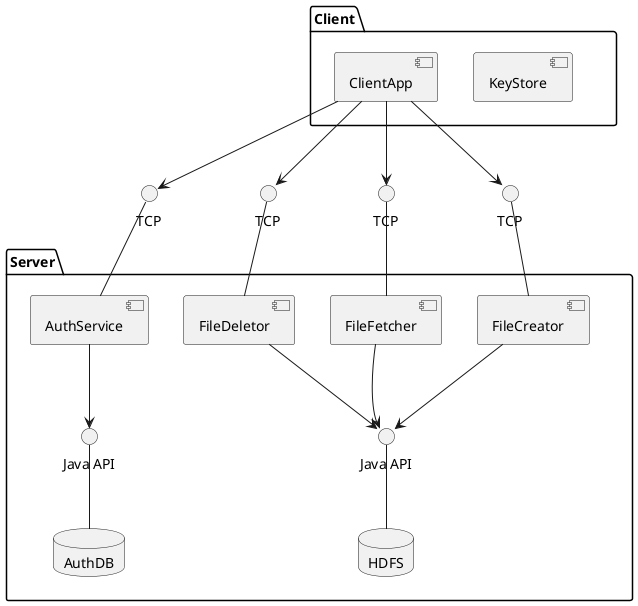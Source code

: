 @startuml
skinparam componentStyle uml2

package "Client" {
  [KeyStore]
	[ClientApp] as ClientApp
}

interface "TCP" as TCPAuthServiceAPI
interface "TCP" as TCPFileDeletorAPI
interface "TCP" as TCPFileFetcherAPI
interface "TCP" as TCPFileCreatorAPI

package "Server" as Server {
	[AuthService] as AuthService
	[FileDeletor] as FileDeletor
	[FileFetcher] as FileFetcher
	[FileCreator] as FileCreator
	database "HDFS" as HDFS
	interface "Java API" as HDFSJavaAPI
	database "AuthDB" as AuthDB
	interface "Java API" as AuthDBJavaAPI
}

ClientApp -down-> TCPAuthServiceAPI
ClientApp -down-> TCPFileFetcherAPI
ClientApp -down-> TCPFileCreatorAPI
ClientApp -down-> TCPFileDeletorAPI

TCPAuthServiceAPI -down- AuthService
TCPFileDeletorAPI -down- FileDeletor
TCPFileFetcherAPI -down- FileFetcher
TCPFileCreatorAPI -down- FileCreator

HDFSJavaAPI -down- HDFS
AuthDBJavaAPI -down- AuthDB

FileFetcher --> HDFSJavaAPI
FileCreator --> HDFSJavaAPI
FileDeletor --> HDFSJavaAPI
AuthService --> AuthDBJavaAPI

ClientApp -[hidden]right- KeyStore
AuthService -[hidden]right- FileDeletor
FileDeletor -[hidden]right- FileFetcher
FileFetcher -[hidden]right- FileCreator
Client -[hidden]down- Server
FileFetcher -[hidden]down- HDFSJavaAPI

@enduml
